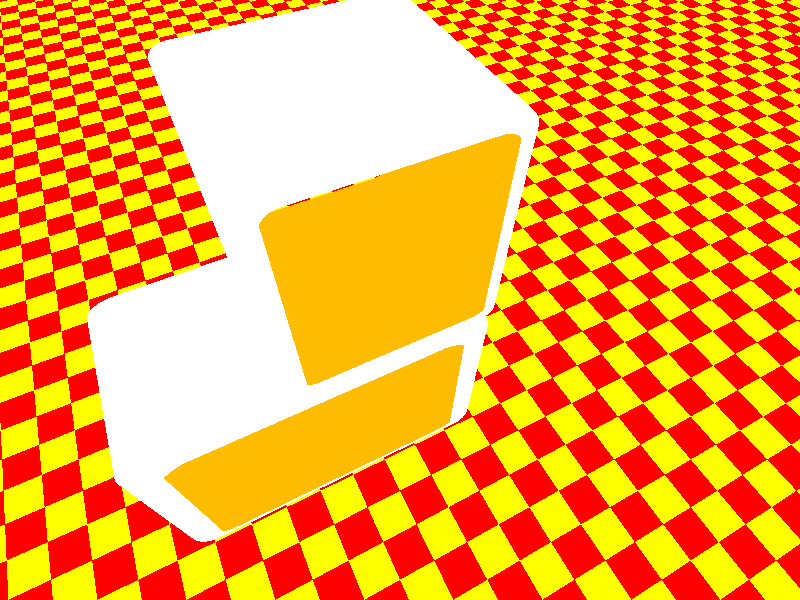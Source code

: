 #version 3.7;
#include "shapes.inc"
#include "colors.inc"
#include "woods.inc"

#declare B_out = Round_Box (
    <0,0,0>, <5,10,5>
    0.4, 
    false,
)

#declare B_in = Round_Box(
    <0.5,0.7,-1>,
    <4.5,9.8,6>,
    0.3,
    false
)


#declare Box = difference
{
    object 
    {
        B_out 
        texture
        {
            pigment{rgb 1}
            finish {
                    ambient 0.2
                    diffuse 0.9
                    specular 0.6
                    reflection 0.2
                }
        }
        
    }
    object {B_in texture{pigment {Orange}}}
}

#declare SquareBox = object{
    Box scale <1.0, 0.5, 1.0> // <x, y, z>
}

#declare WideBox = object {
    Box scale <1.7,0.5,1>
}

object{WideBox}

object{SquareBox translate<0,5.5,0>}

//Bien translate de 1/2 cm sur les surfaces confondus

background{
    <0.2,0.2,1>
}

plane {
    <0,1,0>, 0
    pigment {
        checker Red Yellow
    }
}

camera{ right x * image_width/image_height
    up y * 1
    location <5,15,10>
    look_at <0,0,0>
    angle 75
}
light_source{ 
    <-6,6,-6>
    rgb 1 
}
global_settings{ambient_light rgb <1,1,1>}
